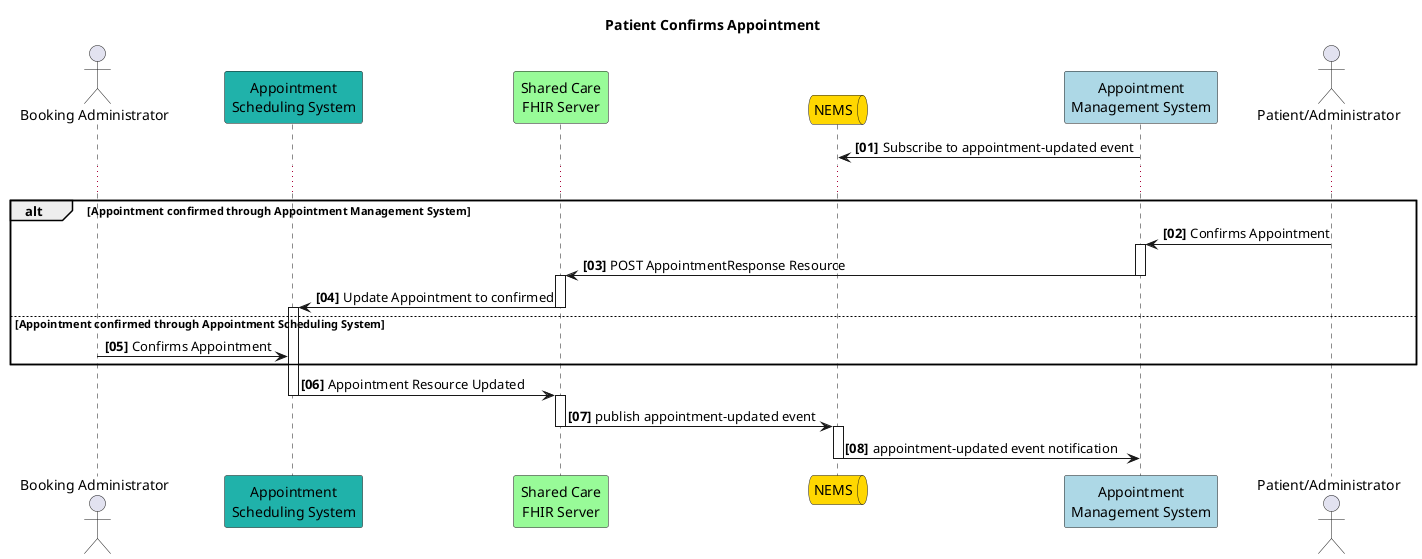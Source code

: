 @startuml
'https://plantuml.com/sequence-diagram

autonumber "<b>[00]"

actor "Booking Administrator" as admin
Participant "Appointment\nScheduling System" as s #LightSeaGreen
Participant "Shared Care\nFHIR Server" as fhir #palegreen
queue "NEMS" as n #gold
Participant "Appointment\nManagement System" as p #lightblue
actor "Patient/Administrator" as pat

title "Patient Confirms Appointment"
p -> n: Subscribe to appointment-updated event
...

alt Appointment confirmed through Appointment Management System
    pat -> p ++ : Confirms Appointment
    p -> fhir --++ : POST AppointmentResponse Resource
    fhir -> s --++ : Update Appointment to confirmed
else Appointment confirmed through Appointment Scheduling System
    admin -> s : Confirms Appointment
end

s -> fhir --++ : Appointment Resource Updated
fhir -> n --++ : publish appointment-updated event
n-> p -- : appointment-updated event notification
@enduml

